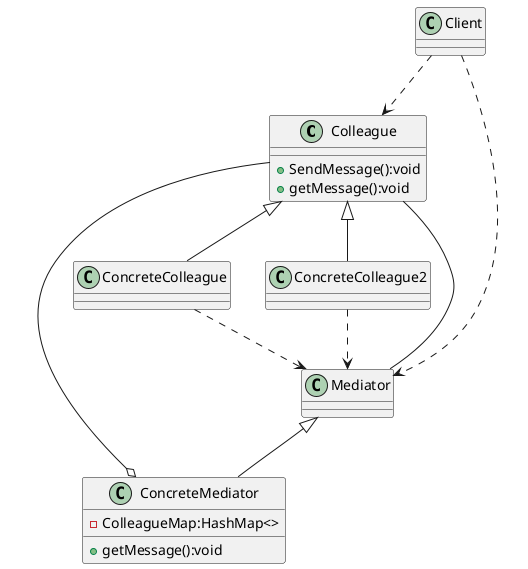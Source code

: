 @startuml
'https://plantuml.com/class-diagram
class Colleague {
    +SendMessage():void
    +getMessage():void
}
class Mediator {

}
class ConcreteMediator extends Mediator {
    -ColleagueMap:HashMap<>
    +getMessage():void
}
class Client
Client ..>Mediator
Client ..>Colleague
class ConcreteColleague extends Colleague {

}
class ConcreteColleague2 extends Colleague {

}
ConcreteColleague ..>Mediator
ConcreteColleague2 ..>Mediator
Mediator -- Colleague
Colleague --o ConcreteMediator
@enduml